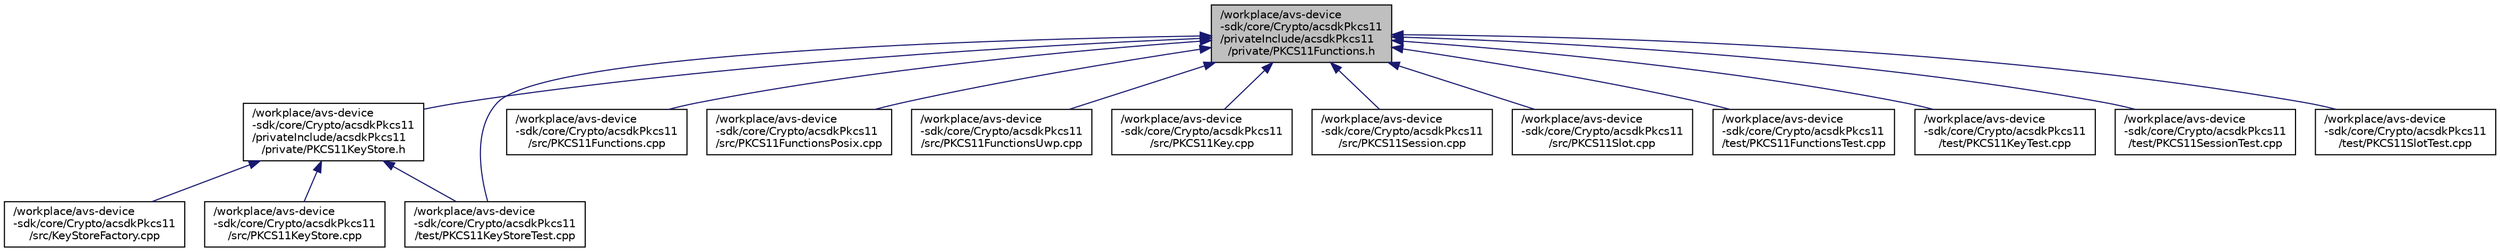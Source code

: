 digraph "/workplace/avs-device-sdk/core/Crypto/acsdkPkcs11/privateInclude/acsdkPkcs11/private/PKCS11Functions.h"
{
  edge [fontname="Helvetica",fontsize="10",labelfontname="Helvetica",labelfontsize="10"];
  node [fontname="Helvetica",fontsize="10",shape=record];
  Node6 [label="/workplace/avs-device\l-sdk/core/Crypto/acsdkPkcs11\l/privateInclude/acsdkPkcs11\l/private/PKCS11Functions.h",height=0.2,width=0.4,color="black", fillcolor="grey75", style="filled", fontcolor="black"];
  Node6 -> Node7 [dir="back",color="midnightblue",fontsize="10",style="solid",fontname="Helvetica"];
  Node7 [label="/workplace/avs-device\l-sdk/core/Crypto/acsdkPkcs11\l/privateInclude/acsdkPkcs11\l/private/PKCS11KeyStore.h",height=0.2,width=0.4,color="black", fillcolor="white", style="filled",URL="$_p_k_c_s11_key_store_8h.html"];
  Node7 -> Node8 [dir="back",color="midnightblue",fontsize="10",style="solid",fontname="Helvetica"];
  Node8 [label="/workplace/avs-device\l-sdk/core/Crypto/acsdkPkcs11\l/src/KeyStoreFactory.cpp",height=0.2,width=0.4,color="black", fillcolor="white", style="filled",URL="$_key_store_factory_8cpp.html"];
  Node7 -> Node9 [dir="back",color="midnightblue",fontsize="10",style="solid",fontname="Helvetica"];
  Node9 [label="/workplace/avs-device\l-sdk/core/Crypto/acsdkPkcs11\l/src/PKCS11KeyStore.cpp",height=0.2,width=0.4,color="black", fillcolor="white", style="filled",URL="$_p_k_c_s11_key_store_8cpp.html"];
  Node7 -> Node10 [dir="back",color="midnightblue",fontsize="10",style="solid",fontname="Helvetica"];
  Node10 [label="/workplace/avs-device\l-sdk/core/Crypto/acsdkPkcs11\l/test/PKCS11KeyStoreTest.cpp",height=0.2,width=0.4,color="black", fillcolor="white", style="filled",URL="$_p_k_c_s11_key_store_test_8cpp.html"];
  Node6 -> Node11 [dir="back",color="midnightblue",fontsize="10",style="solid",fontname="Helvetica"];
  Node11 [label="/workplace/avs-device\l-sdk/core/Crypto/acsdkPkcs11\l/src/PKCS11Functions.cpp",height=0.2,width=0.4,color="black", fillcolor="white", style="filled",URL="$_p_k_c_s11_functions_8cpp.html"];
  Node6 -> Node12 [dir="back",color="midnightblue",fontsize="10",style="solid",fontname="Helvetica"];
  Node12 [label="/workplace/avs-device\l-sdk/core/Crypto/acsdkPkcs11\l/src/PKCS11FunctionsPosix.cpp",height=0.2,width=0.4,color="black", fillcolor="white", style="filled",URL="$_p_k_c_s11_functions_posix_8cpp.html"];
  Node6 -> Node13 [dir="back",color="midnightblue",fontsize="10",style="solid",fontname="Helvetica"];
  Node13 [label="/workplace/avs-device\l-sdk/core/Crypto/acsdkPkcs11\l/src/PKCS11FunctionsUwp.cpp",height=0.2,width=0.4,color="black", fillcolor="white", style="filled",URL="$_p_k_c_s11_functions_uwp_8cpp.html"];
  Node6 -> Node14 [dir="back",color="midnightblue",fontsize="10",style="solid",fontname="Helvetica"];
  Node14 [label="/workplace/avs-device\l-sdk/core/Crypto/acsdkPkcs11\l/src/PKCS11Key.cpp",height=0.2,width=0.4,color="black", fillcolor="white", style="filled",URL="$_p_k_c_s11_key_8cpp.html"];
  Node6 -> Node15 [dir="back",color="midnightblue",fontsize="10",style="solid",fontname="Helvetica"];
  Node15 [label="/workplace/avs-device\l-sdk/core/Crypto/acsdkPkcs11\l/src/PKCS11Session.cpp",height=0.2,width=0.4,color="black", fillcolor="white", style="filled",URL="$_p_k_c_s11_session_8cpp.html"];
  Node6 -> Node16 [dir="back",color="midnightblue",fontsize="10",style="solid",fontname="Helvetica"];
  Node16 [label="/workplace/avs-device\l-sdk/core/Crypto/acsdkPkcs11\l/src/PKCS11Slot.cpp",height=0.2,width=0.4,color="black", fillcolor="white", style="filled",URL="$_p_k_c_s11_slot_8cpp.html"];
  Node6 -> Node17 [dir="back",color="midnightblue",fontsize="10",style="solid",fontname="Helvetica"];
  Node17 [label="/workplace/avs-device\l-sdk/core/Crypto/acsdkPkcs11\l/test/PKCS11FunctionsTest.cpp",height=0.2,width=0.4,color="black", fillcolor="white", style="filled",URL="$_p_k_c_s11_functions_test_8cpp.html"];
  Node6 -> Node10 [dir="back",color="midnightblue",fontsize="10",style="solid",fontname="Helvetica"];
  Node6 -> Node18 [dir="back",color="midnightblue",fontsize="10",style="solid",fontname="Helvetica"];
  Node18 [label="/workplace/avs-device\l-sdk/core/Crypto/acsdkPkcs11\l/test/PKCS11KeyTest.cpp",height=0.2,width=0.4,color="black", fillcolor="white", style="filled",URL="$_p_k_c_s11_key_test_8cpp.html"];
  Node6 -> Node19 [dir="back",color="midnightblue",fontsize="10",style="solid",fontname="Helvetica"];
  Node19 [label="/workplace/avs-device\l-sdk/core/Crypto/acsdkPkcs11\l/test/PKCS11SessionTest.cpp",height=0.2,width=0.4,color="black", fillcolor="white", style="filled",URL="$_p_k_c_s11_session_test_8cpp.html"];
  Node6 -> Node20 [dir="back",color="midnightblue",fontsize="10",style="solid",fontname="Helvetica"];
  Node20 [label="/workplace/avs-device\l-sdk/core/Crypto/acsdkPkcs11\l/test/PKCS11SlotTest.cpp",height=0.2,width=0.4,color="black", fillcolor="white", style="filled",URL="$_p_k_c_s11_slot_test_8cpp.html"];
}
